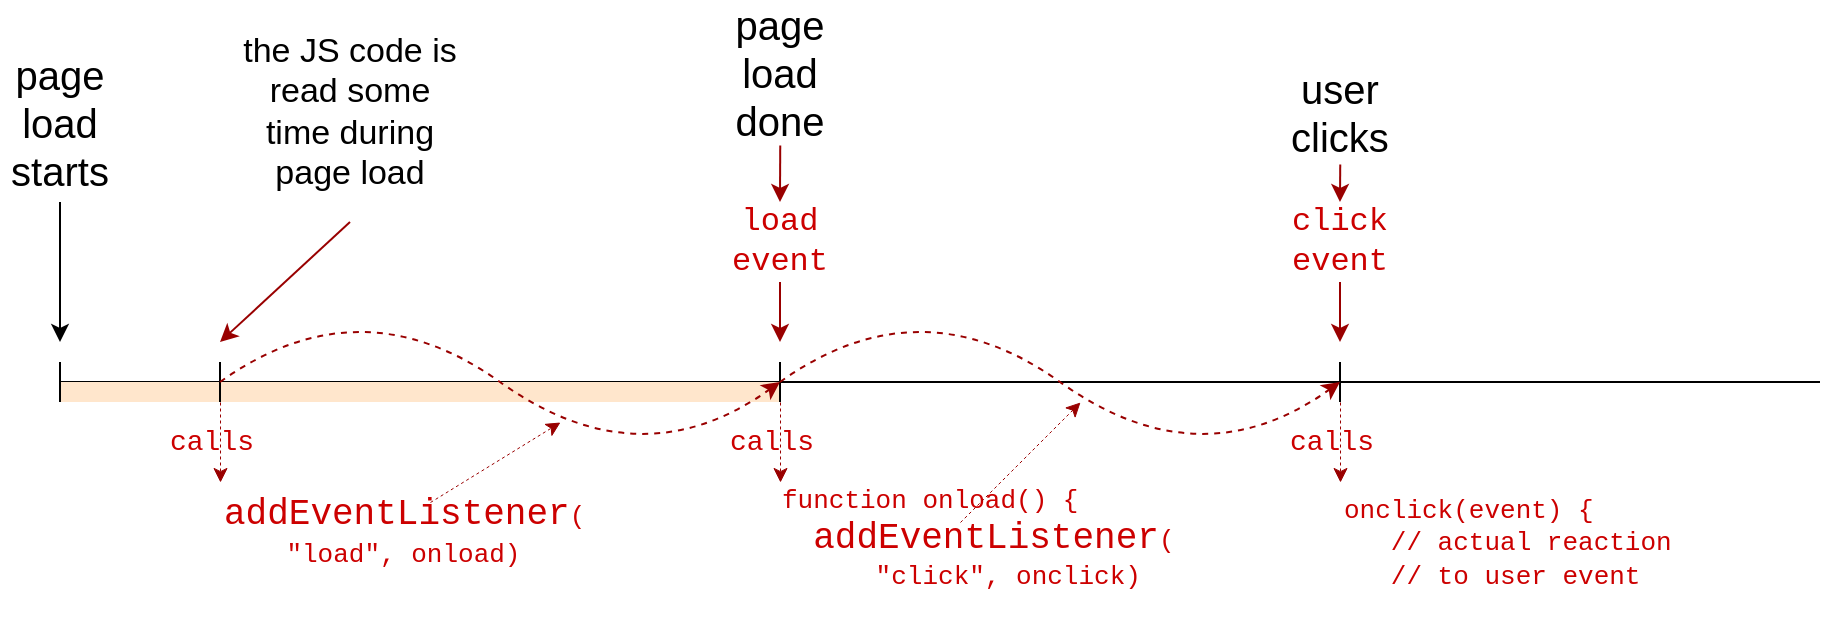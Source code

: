 <mxfile>
    <diagram id="NUU_B0o-CDqAS7E_E6Am" name="Page-1">
        <mxGraphModel dx="628" dy="370" grid="1" gridSize="10" guides="1" tooltips="1" connect="1" arrows="1" fold="1" page="1" pageScale="1" pageWidth="827" pageHeight="1169" math="0" shadow="0">
            <root>
                <mxCell id="0"/>
                <mxCell id="1" parent="0"/>
                <mxCell id="2" value="" style="endArrow=none;html=1;" parent="1" edge="1">
                    <mxGeometry width="50" height="50" relative="1" as="geometry">
                        <mxPoint x="40" y="280" as="sourcePoint"/>
                        <mxPoint x="920" y="280" as="targetPoint"/>
                    </mxGeometry>
                </mxCell>
                <mxCell id="4" value="&lt;font style=&quot;font-size: 20px;&quot;&gt;page &lt;br style=&quot;&quot;&gt;load&lt;br style=&quot;&quot;&gt;starts&lt;/font&gt;" style="text;html=1;strokeColor=none;fillColor=none;align=center;verticalAlign=middle;whiteSpace=wrap;rounded=0;fontSize=16;" parent="1" vertex="1">
                    <mxGeometry x="10" y="110" width="60" height="80" as="geometry"/>
                </mxCell>
                <mxCell id="5" value="" style="endArrow=classic;html=1;exitX=0.5;exitY=1;exitDx=0;exitDy=0;" parent="1" edge="1" source="4">
                    <mxGeometry width="50" height="50" relative="1" as="geometry">
                        <mxPoint x="40" y="210" as="sourcePoint"/>
                        <mxPoint x="40" y="260" as="targetPoint"/>
                    </mxGeometry>
                </mxCell>
                <mxCell id="7" value="" style="rounded=0;whiteSpace=wrap;html=1;fillColor=#FFE6CC;strokeColor=none;" parent="1" vertex="1">
                    <mxGeometry x="40" y="280" width="360" height="10" as="geometry"/>
                </mxCell>
                <mxCell id="10" value="" style="endArrow=none;html=1;strokeWidth=1;" parent="1" edge="1">
                    <mxGeometry width="50" height="50" relative="1" as="geometry">
                        <mxPoint x="40" y="270" as="sourcePoint"/>
                        <mxPoint x="40" y="290" as="targetPoint"/>
                    </mxGeometry>
                </mxCell>
                <mxCell id="11" value="" style="endArrow=none;html=1;strokeWidth=1;" parent="1" edge="1">
                    <mxGeometry width="50" height="50" relative="1" as="geometry">
                        <mxPoint x="120" y="270" as="sourcePoint"/>
                        <mxPoint x="120" y="290" as="targetPoint"/>
                    </mxGeometry>
                </mxCell>
                <mxCell id="12" value="" style="endArrow=none;html=1;strokeWidth=1;" parent="1" edge="1">
                    <mxGeometry width="50" height="50" relative="1" as="geometry">
                        <mxPoint x="400" y="270" as="sourcePoint"/>
                        <mxPoint x="400" y="290" as="targetPoint"/>
                    </mxGeometry>
                </mxCell>
                <mxCell id="13" value="" style="endArrow=none;html=1;strokeWidth=1;" parent="1" edge="1">
                    <mxGeometry width="50" height="50" relative="1" as="geometry">
                        <mxPoint x="680" y="270" as="sourcePoint"/>
                        <mxPoint x="680" y="290" as="targetPoint"/>
                    </mxGeometry>
                </mxCell>
                <mxCell id="14" value="&lt;font style=&quot;font-size: 17px;&quot;&gt;the JS code is read some time during page load&lt;/font&gt;" style="text;html=1;strokeColor=none;fillColor=none;align=center;verticalAlign=middle;whiteSpace=wrap;rounded=0;fontSize=14;" parent="1" vertex="1">
                    <mxGeometry x="130" y="90" width="110" height="110" as="geometry"/>
                </mxCell>
                <mxCell id="15" value="" style="endArrow=classic;html=1;strokeColor=#990000;exitX=0.5;exitY=1;exitDx=0;exitDy=0;" parent="1" source="14" edge="1">
                    <mxGeometry width="50" height="50" relative="1" as="geometry">
                        <mxPoint x="170" y="210" as="sourcePoint"/>
                        <mxPoint x="120" y="260" as="targetPoint"/>
                    </mxGeometry>
                </mxCell>
                <mxCell id="19" value="&lt;font color=&quot;#cc0000&quot; face=&quot;Courier New&quot; style=&quot;&quot;&gt;&lt;font style=&quot;font-size: 18px;&quot;&gt;addEventListener&lt;/font&gt;&lt;span style=&quot;font-size: 13px;&quot;&gt;(&lt;br&gt;&amp;nbsp; &amp;nbsp; &quot;load&quot;, onload)&lt;/span&gt;&lt;/font&gt;" style="text;html=1;strokeColor=none;fillColor=none;align=left;verticalAlign=middle;whiteSpace=wrap;rounded=0;fontStyle=0;fontSize=13;" parent="1" vertex="1">
                    <mxGeometry x="120" y="340" width="210" height="30" as="geometry"/>
                </mxCell>
                <mxCell id="20" value="&lt;font color=&quot;#cc0000&quot; face=&quot;Courier New&quot; style=&quot;&quot;&gt;&lt;span style=&quot;font-size: 13px;&quot;&gt;function onload() {&lt;br&gt;&amp;nbsp;&amp;nbsp;&lt;/span&gt;&lt;font style=&quot;font-size: 18px;&quot;&gt;addEventListener&lt;/font&gt;&lt;span style=&quot;font-size: 13px;&quot;&gt;(&lt;br&gt;&amp;nbsp; &amp;nbsp; &amp;nbsp; &quot;click&quot;, onclick)&lt;br&gt;&lt;/span&gt;&lt;/font&gt;" style="text;html=1;strokeColor=none;fillColor=none;align=left;verticalAlign=middle;whiteSpace=wrap;rounded=0;fontStyle=0;fontSize=13;" parent="1" vertex="1">
                    <mxGeometry x="399" y="318" width="190" height="80" as="geometry"/>
                </mxCell>
                <mxCell id="24" value="" style="curved=1;endArrow=classic;html=1;strokeWidth=1;fontFamily=Courier New;fontSize=13;fontColor=#CC0000;dashed=1;strokeColor=#990000;" parent="1" edge="1">
                    <mxGeometry width="50" height="50" relative="1" as="geometry">
                        <mxPoint x="120" y="280" as="sourcePoint"/>
                        <mxPoint x="400" y="280" as="targetPoint"/>
                        <Array as="points">
                            <mxPoint x="190" y="230"/>
                            <mxPoint x="330" y="330"/>
                        </Array>
                    </mxGeometry>
                </mxCell>
                <mxCell id="25" value="" style="curved=1;endArrow=classic;html=1;strokeWidth=1;fontFamily=Courier New;fontSize=13;fontColor=#CC0000;dashed=1;strokeColor=#990000;" parent="1" edge="1">
                    <mxGeometry width="50" height="50" relative="1" as="geometry">
                        <mxPoint x="400" y="280" as="sourcePoint"/>
                        <mxPoint x="680" y="280" as="targetPoint"/>
                        <Array as="points">
                            <mxPoint x="470" y="230"/>
                            <mxPoint x="610" y="330"/>
                        </Array>
                    </mxGeometry>
                </mxCell>
                <mxCell id="37" value="" style="group" parent="1" vertex="1" connectable="0">
                    <mxGeometry x="650" y="120" width="60" height="140" as="geometry"/>
                </mxCell>
                <mxCell id="33" value="&lt;font style=&quot;font-size: 20px;&quot;&gt;user&lt;br&gt;clicks&lt;/font&gt;" style="text;html=1;strokeColor=none;fillColor=none;align=center;verticalAlign=middle;whiteSpace=wrap;rounded=0;" parent="37" vertex="1">
                    <mxGeometry width="60" height="50" as="geometry"/>
                </mxCell>
                <mxCell id="34" value="&lt;font style=&quot;font-size: 16px;&quot;&gt;click&lt;br&gt;event&lt;/font&gt;" style="text;html=1;strokeColor=none;fillColor=none;align=center;verticalAlign=middle;whiteSpace=wrap;rounded=0;fontFamily=Courier New;fontSize=13;fontColor=#CC0000;" parent="37" vertex="1">
                    <mxGeometry y="70" width="60" height="40" as="geometry"/>
                </mxCell>
                <mxCell id="35" value="" style="endArrow=classic;html=1;strokeColor=#990000;exitX=0.5;exitY=1;exitDx=0;exitDy=0;" parent="37" source="34" edge="1">
                    <mxGeometry width="50" height="50" relative="1" as="geometry">
                        <mxPoint x="120.0" y="-20" as="sourcePoint"/>
                        <mxPoint x="30" y="140" as="targetPoint"/>
                    </mxGeometry>
                </mxCell>
                <mxCell id="36" value="" style="endArrow=classic;html=1;strokeColor=#990000;exitX=0.502;exitY=1.025;exitDx=0;exitDy=0;exitPerimeter=0;entryX=0.5;entryY=0;entryDx=0;entryDy=0;" parent="37" source="33" target="34" edge="1">
                    <mxGeometry width="50" height="50" relative="1" as="geometry">
                        <mxPoint x="30" y="60" as="sourcePoint"/>
                        <mxPoint x="30" y="80" as="targetPoint"/>
                    </mxGeometry>
                </mxCell>
                <mxCell id="38" value="" style="group" parent="1" vertex="1" connectable="0">
                    <mxGeometry x="370" y="120" width="60" height="140" as="geometry"/>
                </mxCell>
                <mxCell id="8" value="&lt;font style=&quot;font-size: 20px;&quot;&gt;page &lt;br&gt;load&lt;br&gt;done&lt;/font&gt;" style="text;html=1;strokeColor=none;fillColor=none;align=center;verticalAlign=middle;whiteSpace=wrap;rounded=0;" parent="38" vertex="1">
                    <mxGeometry y="-30" width="60" height="70" as="geometry"/>
                </mxCell>
                <mxCell id="26" value="&lt;font style=&quot;font-size: 16px;&quot;&gt;load&lt;br&gt;event&lt;/font&gt;" style="text;html=1;strokeColor=none;fillColor=none;align=center;verticalAlign=middle;whiteSpace=wrap;rounded=0;fontFamily=Courier New;fontSize=13;fontColor=#CC0000;" parent="38" vertex="1">
                    <mxGeometry y="70" width="60" height="40" as="geometry"/>
                </mxCell>
                <mxCell id="27" value="" style="endArrow=classic;html=1;strokeColor=#990000;exitX=0.5;exitY=1;exitDx=0;exitDy=0;" parent="38" source="26" edge="1">
                    <mxGeometry width="50" height="50" relative="1" as="geometry">
                        <mxPoint x="120.0" y="-20" as="sourcePoint"/>
                        <mxPoint x="30" y="140" as="targetPoint"/>
                    </mxGeometry>
                </mxCell>
                <mxCell id="32" value="" style="endArrow=classic;html=1;strokeColor=#990000;exitX=0.502;exitY=1.025;exitDx=0;exitDy=0;exitPerimeter=0;entryX=0.5;entryY=0;entryDx=0;entryDy=0;" parent="38" source="8" target="26" edge="1">
                    <mxGeometry width="50" height="50" relative="1" as="geometry">
                        <mxPoint x="30" y="60" as="sourcePoint"/>
                        <mxPoint x="30" y="80" as="targetPoint"/>
                    </mxGeometry>
                </mxCell>
                <mxCell id="39" value="&lt;font color=&quot;#cc0000&quot; face=&quot;Courier New&quot; style=&quot;font-size: 13px;&quot;&gt;&lt;span style=&quot;font-size: 13px;&quot;&gt;onclick(event) {&lt;br&gt;&amp;nbsp; &amp;nbsp;// actual reaction&lt;br&gt;&amp;nbsp; &amp;nbsp;// to user event&lt;br&gt;&lt;/span&gt;&lt;/font&gt;" style="text;html=1;strokeColor=none;fillColor=none;align=left;verticalAlign=middle;whiteSpace=wrap;rounded=0;fontStyle=0;fontSize=13;" parent="1" vertex="1">
                    <mxGeometry x="680" y="320" width="190" height="80" as="geometry"/>
                </mxCell>
                <mxCell id="40" value="" style="endArrow=classic;html=1;dashed=1;strokeColor=#990000;strokeWidth=0.5;fontFamily=Courier New;fontSize=13;fontColor=#CC0000;exitX=0.5;exitY=0;exitDx=0;exitDy=0;" parent="1" source="19" edge="1">
                    <mxGeometry width="50" height="50" relative="1" as="geometry">
                        <mxPoint x="180" y="340" as="sourcePoint"/>
                        <mxPoint x="290" y="300" as="targetPoint"/>
                    </mxGeometry>
                </mxCell>
                <mxCell id="41" value="" style="endArrow=classic;html=1;dashed=1;strokeColor=#990000;strokeWidth=0.5;fontFamily=Courier New;fontSize=13;fontColor=#CC0000;" parent="1" edge="1">
                    <mxGeometry width="50" height="50" relative="1" as="geometry">
                        <mxPoint x="490" y="350" as="sourcePoint"/>
                        <mxPoint x="550" y="290" as="targetPoint"/>
                    </mxGeometry>
                </mxCell>
                <mxCell id="45" value="" style="group" parent="1" vertex="1" connectable="0">
                    <mxGeometry x="86" y="290" width="60" height="40" as="geometry"/>
                </mxCell>
                <mxCell id="43" value="" style="endArrow=classic;html=1;dashed=1;strokeColor=#990000;strokeWidth=0.5;fontFamily=Courier New;fontSize=14;fontColor=#CC0000;" parent="45" edge="1">
                    <mxGeometry width="50" height="50" relative="1" as="geometry">
                        <mxPoint x="34" as="sourcePoint"/>
                        <mxPoint x="34" y="40" as="targetPoint"/>
                    </mxGeometry>
                </mxCell>
                <mxCell id="44" value="calls" style="text;html=1;strokeColor=none;fillColor=none;align=center;verticalAlign=middle;whiteSpace=wrap;rounded=0;fontFamily=Courier New;fontSize=14;fontColor=#CC0000;" parent="45" vertex="1">
                    <mxGeometry width="60" height="40" as="geometry"/>
                </mxCell>
                <mxCell id="46" value="" style="group" parent="1" vertex="1" connectable="0">
                    <mxGeometry x="366" y="290" width="60" height="40" as="geometry"/>
                </mxCell>
                <mxCell id="47" value="" style="endArrow=classic;html=1;dashed=1;strokeColor=#990000;strokeWidth=0.5;fontFamily=Courier New;fontSize=14;fontColor=#CC0000;" parent="46" edge="1">
                    <mxGeometry width="50" height="50" relative="1" as="geometry">
                        <mxPoint x="34" as="sourcePoint"/>
                        <mxPoint x="34" y="40" as="targetPoint"/>
                    </mxGeometry>
                </mxCell>
                <mxCell id="48" value="calls" style="text;html=1;strokeColor=none;fillColor=none;align=center;verticalAlign=middle;whiteSpace=wrap;rounded=0;fontFamily=Courier New;fontSize=14;fontColor=#CC0000;" parent="46" vertex="1">
                    <mxGeometry width="60" height="40" as="geometry"/>
                </mxCell>
                <mxCell id="49" value="" style="group" parent="1" vertex="1" connectable="0">
                    <mxGeometry x="646" y="290" width="60" height="40" as="geometry"/>
                </mxCell>
                <mxCell id="50" value="" style="endArrow=classic;html=1;dashed=1;strokeColor=#990000;strokeWidth=0.5;fontFamily=Courier New;fontSize=14;fontColor=#CC0000;" parent="49" edge="1">
                    <mxGeometry width="50" height="50" relative="1" as="geometry">
                        <mxPoint x="34" as="sourcePoint"/>
                        <mxPoint x="34" y="40" as="targetPoint"/>
                    </mxGeometry>
                </mxCell>
                <mxCell id="51" value="calls" style="text;html=1;strokeColor=none;fillColor=none;align=center;verticalAlign=middle;whiteSpace=wrap;rounded=0;fontFamily=Courier New;fontSize=14;fontColor=#CC0000;" parent="49" vertex="1">
                    <mxGeometry width="60" height="40" as="geometry"/>
                </mxCell>
            </root>
        </mxGraphModel>
    </diagram>
</mxfile>